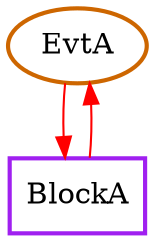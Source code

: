 digraph "pps-test6-0" {
  name="pps-test6-0"
  subgraph subgraph0 {
    node [cpu=0 pattern=A tperiod=100000000 toffs=0 fid=1 gid=5 sid=2 bpid=8 style=filled color=black fillcolor=white penwidth=2 shape=oval]
    EvtA [type=tmsg patentry=1 evtno=15 id="0x100500f000200200" par=1 color=darkorange3]
    BlockA [type=block patexit=1 qlo=1 shape=rectangle color=purple]
    edge [type=defdst color=red]
    EvtA -> BlockA -> EvtA
  }
}
